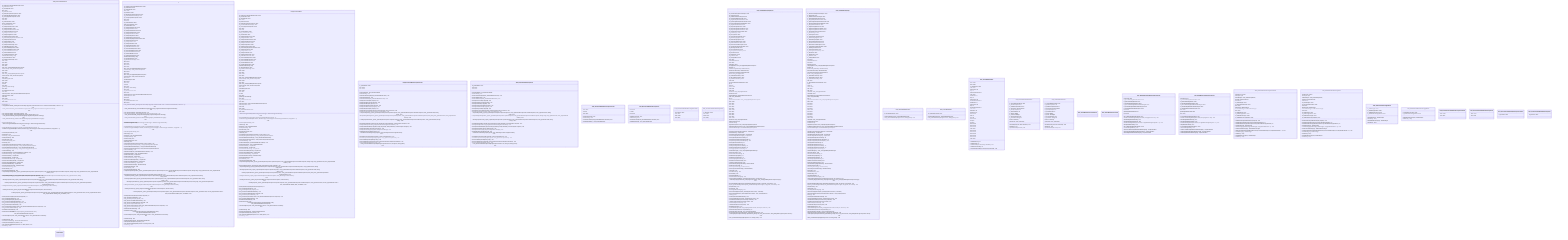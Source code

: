 classDiagram

    class SCR_BaseGameModeClass {
	    - m_OnResourceTypeEnabledChanged: return
	    - m_eGameState: return
	    - m_fTimeElapsed: return
	    - time: return
	    - m_bIsHosted: return
	    - m_pRespawnSystemComponent: return
	    - m_pGameModeHealthSettings: return
	    - m_ScoringSystemComponent: return
	    - true: return
	    - null: return
	    - m_pGameEndData: return
	    - Event_OnGameStart: return
	    - m_OnGameEnd: return
	    - m_OnPlayerAuditSuccess: return
	    - m_OnPlayerAuditFail: return
	    - m_OnPlayerAuditTimeouted: return
	    - m_OnPlayerAuditRevived: return
	    - m_OnPlayerConnected: return
	    - m_OnPlayerRegistered: return
	    - m_OnPlayerDisconnected: return
	    - m_OnPostCompPlayerDisconnected: return
	    - m_OnPlayerSpawned: return
	    - m_OnPlayerKilled: return
	    - m_OnPlayerDeleted: return
	    - m_OnPlayerRoleChange: return
	    - m_OnWorldPostProcess: return
	    - m_OnControllableSpawned: return
	    - m_OnControllableDestroyed: return
	    - m_OnControllableDeleted: return
	    - m_OnGameModeEnd: return
	    - m_GameEndTimeStamp: return
	    - autoReloadTimeString: string
	    - m_fAutoReloadTime: return
	    - m_bAllowFactionChange: return
	    - false: return
	    - true: return
	    - false: return
	    - true: return
	    - base: SCR_CampaignMilitaryBaseComponent
	    - resourceComp: SCR_ResourceComponent
	    - false: return
	    - true: return
	    - base: SCR_CampaignMilitaryBaseComponent
	    - resourceComp: SCR_ResourceComponent
	    - false: return
	    - availableSupplies: float
	    - false: return
	    - true: return
	    - 0: return
	    - true: return
	    - gameFlags: EGameFlags
	    - true: return
	    - m_bAllowControls: return
	    - true: return
	    - stateComponent: SCR_BaseGameModeStateComponent
	    - stateComponent: return
	    - null: return
	    - false: return
	    - m_OnPreloadFinished: return
	    - false: return
	    + IsRunning() or
	    + SCR_BaseGameMode_OnPlayerDisconnected(int playerId, KickCauseCode cause = KickCauseCode.NONE, int timeout = -1) void
	    + SCR_BaseGameMode_OnControllableDestroyed(notnull SCR_InstigatorContextData instigatorContextData) void
	    + SCR_BaseGameMode_PlayerId(int playerId) void
	    + SCR_BaseGameMode_PlayerIdAndEntity(int playerId, IEntity player) void
	    + SCR_BaseGameMode_OnPlayerRoleChanged(int playerId, EPlayerRole roleFlags) void
	    + SCR_BaseGameMode_OnResourceEnabledChanged(array disabledResourceTypes) void
	    + OnPreloadFinished() void
	    + IsResourceTypeEnabled(EResourceType resourceType = EResourceType.SUPPLIES) bool
	    + GetDisabledResourceTypes(inout notnull array disabledResourceTypes) int
	    + SetResourceTypeEnabled(bool enable, EResourceType resourceType = EResourceType.SUPPLIES, int playerID = -1) void
	    + CanStartSpawnPreload() bool
	    + IsRunning() bool
	    + GetState() SCR_EGameModeState
	    + GetElapsedTime() float
	    + GetTimeLimit() float
	    + GetRemainingTime() float
	    + IsHosted() bool
	    + CachePlayerSpawnPosition(int playerID, vector position) void
	    + GetRespawnSystemComponent() SCR_RespawnSystemComponent
	    + GetGameModeHealthSettings() SCR_GameModeHealthSettings
	    + GetScoringSystemComponent() SCR_BaseScoringSystemComponent
	    + StartGameMode() void
	    + EndGameMode(SCR_GameModeEndData endData) void
	    + GetEndGameData() SCR_GameModeEndData
	    + GetOnGameStart() ScriptInvoker
	    + GetOnGameEnd() ScriptInvoker
	    + GetOnWorldPostProcess() ScriptInvoker
	    + GetOnControllableSpawned() ScriptInvoker
	    + GetOnControllableDeleted() ScriptInvoker
	    + GetOnGameModeEnd() ScriptInvoker
	    + GetGameEndTimeStamp() WorldTimestamp
	    + GetAutoReloadDelay() float
	    + OnGameEnd() void
	    + IsFactionChangeAllowed() bool
	    + OnSpawnPlayerEntityFailure_S(SCR_SpawnRequestComponent requestComponent, SCR_SpawnHandlerComponent handlerComponent, IEntity entity, SCR_SpawnData data, SCR_ESpawnResult reason) void
	    + OnPlayerEntityChanged_S(int playerId, IEntity previousEntity, IEntity newEntity) void
	    + PreparePlayerEntity_S(SCR_SpawnRequestComponent requestComponent, SCR_SpawnHandlerComponent handlerComponent, SCR_SpawnData data, IEntity entity) bool
	    + OnPlayerSpawnFinalize_S(SCR_SpawnRequestComponent requestComponent, SCR_SpawnHandlerComponent handlerComponent, SCR_SpawnData data, IEntity entity) void
	    + OnPlayerSpawnOnPoint_S(SCR_SpawnRequestComponent requestComponent, SCR_SpawnHandlerComponent handlerComponent, IEntity entity, SCR_SpawnPointSpawnData spawnPointData) void
	    + OnPlayerLoadoutSet_S(SCR_PlayerLoadoutComponent loadoutComponent, SCR_BasePlayerLoadout loadout) void
	    + OnPlayerFactionSet_S(SCR_PlayerFactionAffiliationComponent factionComponent, Faction faction) void
	    + CanPlayerSpawn_S(SCR_SpawnRequestComponent requestComponent, SCR_SpawnHandlerComponent handlerComponent, SCR_SpawnData data, out SCR_ESpawnResult result = SCR_ESpawnResult.SPAWN_NOT_ALLOWED) bool
	    + GetPlayerRemainingRespawnTime(int playerID) int
	    + Diag_DrawPlayersWindow() void
	    + Diag_DrawPlayerInfo(int playerId) void
	    + Diag_DrawControlledEntitiesWindow() void
	    + Diag_DrawControlledEntityInfo(int playerId) void
	    + Diag_DrawComponentsWindow() void
	    + Diag_DrawComponentInfo(int index, SCR_BaseGameModeComponent component) void
	    + Diag_DrawGameModeWindow() void
	    + HandleOnTasksInitialized() void
	    + GetAllowControls() bool
	    + GetStateComponent(SCR_EGameModeState state) SCR_BaseGameModeStateComponent
	    + PauseGame(bool pause, SCR_EPauseReason reason = SCR_EPauseReason.SYSTEM) bool
	    + CanBePaused() bool
	    + GetOnPreloadFinished() OnPreloadFinishedInvoker
	    + StartSpawnPreload(vector position) void
	    + SCR_BaseGameMode(IEntitySource src, IEntity parent) void
	    + GetGame() return
    }
    class it {
	    - m_OnResourceTypeEnabledChanged: return
	    - m_eGameState: return
	    - m_fTimeElapsed: return
	    - time: return
	    - m_bIsHosted: return
	    - m_pRespawnSystemComponent: return
	    - m_pGameModeHealthSettings: return
	    - m_ScoringSystemComponent: return
	    - true: return
	    - null: return
	    - m_pGameEndData: return
	    - Event_OnGameStart: return
	    - m_OnGameEnd: return
	    - m_OnPlayerAuditSuccess: return
	    - m_OnPlayerAuditFail: return
	    - m_OnPlayerAuditTimeouted: return
	    - m_OnPlayerAuditRevived: return
	    - m_OnPlayerConnected: return
	    - m_OnPlayerRegistered: return
	    - m_OnPlayerDisconnected: return
	    - m_OnPostCompPlayerDisconnected: return
	    - m_OnPlayerSpawned: return
	    - m_OnPlayerKilled: return
	    - m_OnPlayerDeleted: return
	    - m_OnPlayerRoleChange: return
	    - m_OnWorldPostProcess: return
	    - m_OnControllableSpawned: return
	    - m_OnControllableDestroyed: return
	    - m_OnControllableDeleted: return
	    - m_OnGameModeEnd: return
	    - m_GameEndTimeStamp: return
	    - autoReloadTimeString: string
	    - m_fAutoReloadTime: return
	    - m_bAllowFactionChange: return
	    - false: return
	    - true: return
	    - false: return
	    - true: return
	    - base: SCR_CampaignMilitaryBaseComponent
	    - resourceComp: SCR_ResourceComponent
	    - false: return
	    - true: return
	    - base: SCR_CampaignMilitaryBaseComponent
	    - resourceComp: SCR_ResourceComponent
	    - false: return
	    - availableSupplies: float
	    - false: return
	    - true: return
	    - 0: return
	    - true: return
	    - gameFlags: EGameFlags
	    - true: return
	    - m_bAllowControls: return
	    - true: return
	    - stateComponent: SCR_BaseGameModeStateComponent
	    - stateComponent: return
	    - null: return
	    - false: return
	    - m_OnPreloadFinished: return
	    - false: return
	    + SCR_BaseGameMode_OnPlayerDisconnected(int playerId, KickCauseCode cause = KickCauseCode.NONE, int timeout = -1) void
	    + SCR_BaseGameMode_OnControllableDestroyed(notnull SCR_InstigatorContextData instigatorContextData) void
	    + SCR_BaseGameMode_PlayerId(int playerId) void
	    + SCR_BaseGameMode_PlayerIdAndEntity(int playerId, IEntity player) void
	    + SCR_BaseGameMode_OnPlayerRoleChanged(int playerId, EPlayerRole roleFlags) void
	    + SCR_BaseGameMode_OnResourceEnabledChanged(array disabledResourceTypes) void
	    + OnPreloadFinished() void
	    + IsResourceTypeEnabled(EResourceType resourceType = EResourceType.SUPPLIES) bool
	    + GetDisabledResourceTypes(inout notnull array disabledResourceTypes) int
	    + SetResourceTypeEnabled(bool enable, EResourceType resourceType = EResourceType.SUPPLIES, int playerID = -1) void
	    + CanStartSpawnPreload() bool
	    + IsRunning() bool
	    + GetState() SCR_EGameModeState
	    + GetElapsedTime() float
	    + GetTimeLimit() float
	    + GetRemainingTime() float
	    + IsHosted() bool
	    + CachePlayerSpawnPosition(int playerID, vector position) void
	    + GetRespawnSystemComponent() SCR_RespawnSystemComponent
	    + GetGameModeHealthSettings() SCR_GameModeHealthSettings
	    + GetScoringSystemComponent() SCR_BaseScoringSystemComponent
	    + StartGameMode() void
	    + EndGameMode(SCR_GameModeEndData endData) void
	    + GetEndGameData() SCR_GameModeEndData
	    + GetOnGameStart() ScriptInvoker
	    + GetOnGameEnd() ScriptInvoker
	    + GetOnWorldPostProcess() ScriptInvoker
	    + GetOnControllableSpawned() ScriptInvoker
	    + GetOnControllableDeleted() ScriptInvoker
	    + GetOnGameModeEnd() ScriptInvoker
	    + GetGameEndTimeStamp() WorldTimestamp
	    + GetAutoReloadDelay() float
	    + OnGameEnd() void
	    + IsFactionChangeAllowed() bool
	    + OnSpawnPlayerEntityFailure_S(SCR_SpawnRequestComponent requestComponent, SCR_SpawnHandlerComponent handlerComponent, IEntity entity, SCR_SpawnData data, SCR_ESpawnResult reason) void
	    + OnPlayerEntityChanged_S(int playerId, IEntity previousEntity, IEntity newEntity) void
	    + PreparePlayerEntity_S(SCR_SpawnRequestComponent requestComponent, SCR_SpawnHandlerComponent handlerComponent, SCR_SpawnData data, IEntity entity) bool
	    + OnPlayerSpawnFinalize_S(SCR_SpawnRequestComponent requestComponent, SCR_SpawnHandlerComponent handlerComponent, SCR_SpawnData data, IEntity entity) void
	    + OnPlayerSpawnOnPoint_S(SCR_SpawnRequestComponent requestComponent, SCR_SpawnHandlerComponent handlerComponent, IEntity entity, SCR_SpawnPointSpawnData spawnPointData) void
	    + OnPlayerLoadoutSet_S(SCR_PlayerLoadoutComponent loadoutComponent, SCR_BasePlayerLoadout loadout) void
	    + OnPlayerFactionSet_S(SCR_PlayerFactionAffiliationComponent factionComponent, Faction faction) void
	    + CanPlayerSpawn_S(SCR_SpawnRequestComponent requestComponent, SCR_SpawnHandlerComponent handlerComponent, SCR_SpawnData data, out SCR_ESpawnResult result = SCR_ESpawnResult.SPAWN_NOT_ALLOWED) bool
	    + GetPlayerRemainingRespawnTime(int playerID) int
	    + Diag_DrawPlayersWindow() void
	    + Diag_DrawPlayerInfo(int playerId) void
	    + Diag_DrawControlledEntitiesWindow() void
	    + Diag_DrawControlledEntityInfo(int playerId) void
	    + Diag_DrawComponentsWindow() void
	    + Diag_DrawComponentInfo(int index, SCR_BaseGameModeComponent component) void
	    + Diag_DrawGameModeWindow() void
	    + HandleOnTasksInitialized() void
	    + GetAllowControls() bool
	    + GetStateComponent(SCR_EGameModeState state) SCR_BaseGameModeStateComponent
	    + PauseGame(bool pause, SCR_EPauseReason reason = SCR_EPauseReason.SYSTEM) bool
	    + CanBePaused() bool
	    + GetOnPreloadFinished() OnPreloadFinishedInvoker
	    + StartSpawnPreload(vector position) void
	    + SCR_BaseGameMode(IEntitySource src, IEntity parent) void
	    + GetGame() return
    }
    class SCR_BaseGameMode {
	    - m_OnResourceTypeEnabledChanged: return
	    - m_eGameState: return
	    - m_fTimeElapsed: return
	    - time: return
	    - m_bIsHosted: return
	    - m_pRespawnSystemComponent: return
	    - m_pGameModeHealthSettings: return
	    - m_ScoringSystemComponent: return
	    - true: return
	    - null: return
	    - m_pGameEndData: return
	    - Event_OnGameStart: return
	    - m_OnGameEnd: return
	    - m_OnPlayerAuditSuccess: return
	    - m_OnPlayerAuditFail: return
	    - m_OnPlayerAuditTimeouted: return
	    - m_OnPlayerAuditRevived: return
	    - m_OnPlayerConnected: return
	    - m_OnPlayerRegistered: return
	    - m_OnPlayerDisconnected: return
	    - m_OnPostCompPlayerDisconnected: return
	    - m_OnPlayerSpawned: return
	    - m_OnPlayerKilled: return
	    - m_OnPlayerDeleted: return
	    - m_OnPlayerRoleChange: return
	    - m_OnWorldPostProcess: return
	    - m_OnControllableSpawned: return
	    - m_OnControllableDestroyed: return
	    - m_OnControllableDeleted: return
	    - m_OnGameModeEnd: return
	    - m_GameEndTimeStamp: return
	    - autoReloadTimeString: string
	    - m_fAutoReloadTime: return
	    - m_bAllowFactionChange: return
	    - false: return
	    - true: return
	    - false: return
	    - true: return
	    - base: SCR_CampaignMilitaryBaseComponent
	    - resourceComp: SCR_ResourceComponent
	    - false: return
	    - true: return
	    - base: SCR_CampaignMilitaryBaseComponent
	    - resourceComp: SCR_ResourceComponent
	    - false: return
	    - availableSupplies: float
	    - false: return
	    - true: return
	    - 0: return
	    - true: return
	    - gameFlags: EGameFlags
	    - true: return
	    - m_bAllowControls: return
	    - true: return
	    - stateComponent: SCR_BaseGameModeStateComponent
	    - stateComponent: return
	    - null: return
	    - false: return
	    - m_OnPreloadFinished: return
	    - false: return
	    + IsResourceTypeEnabled(EResourceType resourceType = EResourceType.SUPPLIES) bool
	    + GetDisabledResourceTypes(inout notnull array disabledResourceTypes) int
	    + SetResourceTypeEnabled(bool enable, EResourceType resourceType = EResourceType.SUPPLIES, int playerID = -1) void
	    + CanStartSpawnPreload() bool
	    + IsRunning() bool
	    + GetState() SCR_EGameModeState
	    + GetElapsedTime() float
	    + GetTimeLimit() float
	    + GetRemainingTime() float
	    + IsHosted() bool
	    + CachePlayerSpawnPosition(int playerID, vector position) void
	    + GetRespawnSystemComponent() SCR_RespawnSystemComponent
	    + GetGameModeHealthSettings() SCR_GameModeHealthSettings
	    + GetScoringSystemComponent() SCR_BaseScoringSystemComponent
	    + StartGameMode() void
	    + EndGameMode(SCR_GameModeEndData endData) void
	    + GetEndGameData() SCR_GameModeEndData
	    + GetOnGameStart() ScriptInvoker
	    + GetOnGameEnd() ScriptInvoker
	    + GetOnWorldPostProcess() ScriptInvoker
	    + GetOnControllableSpawned() ScriptInvoker
	    + GetOnControllableDeleted() ScriptInvoker
	    + GetOnGameModeEnd() ScriptInvoker
	    + GetGameEndTimeStamp() WorldTimestamp
	    + GetAutoReloadDelay() float
	    + OnGameEnd() void
	    + IsFactionChangeAllowed() bool
	    + OnSpawnPlayerEntityFailure_S(SCR_SpawnRequestComponent requestComponent, SCR_SpawnHandlerComponent handlerComponent, IEntity entity, SCR_SpawnData data, SCR_ESpawnResult reason) void
	    + OnPlayerEntityChanged_S(int playerId, IEntity previousEntity, IEntity newEntity) void
	    + PreparePlayerEntity_S(SCR_SpawnRequestComponent requestComponent, SCR_SpawnHandlerComponent handlerComponent, SCR_SpawnData data, IEntity entity) bool
	    + OnPlayerSpawnFinalize_S(SCR_SpawnRequestComponent requestComponent, SCR_SpawnHandlerComponent handlerComponent, SCR_SpawnData data, IEntity entity) void
	    + OnPlayerSpawnOnPoint_S(SCR_SpawnRequestComponent requestComponent, SCR_SpawnHandlerComponent handlerComponent, IEntity entity, SCR_SpawnPointSpawnData spawnPointData) void
	    + OnPlayerLoadoutSet_S(SCR_PlayerLoadoutComponent loadoutComponent, SCR_BasePlayerLoadout loadout) void
	    + OnPlayerFactionSet_S(SCR_PlayerFactionAffiliationComponent factionComponent, Faction faction) void
	    + CanPlayerSpawn_S(SCR_SpawnRequestComponent requestComponent, SCR_SpawnHandlerComponent handlerComponent, SCR_SpawnData data, out SCR_ESpawnResult result = SCR_ESpawnResult.SPAWN_NOT_ALLOWED) bool
	    + GetPlayerRemainingRespawnTime(int playerID) int
	    + Diag_DrawPlayersWindow() void
	    + Diag_DrawPlayerInfo(int playerId) void
	    + Diag_DrawControlledEntitiesWindow() void
	    + Diag_DrawControlledEntityInfo(int playerId) void
	    + Diag_DrawComponentsWindow() void
	    + Diag_DrawComponentInfo(int index, SCR_BaseGameModeComponent component) void
	    + Diag_DrawGameModeWindow() void
	    + HandleOnTasksInitialized() void
	    + GetAllowControls() bool
	    + GetStateComponent(SCR_EGameModeState state) SCR_BaseGameModeStateComponent
	    + PauseGame(bool pause, SCR_EPauseReason reason = SCR_EPauseReason.SYSTEM) bool
	    + CanBePaused() bool
	    + GetOnPreloadFinished() OnPreloadFinishedInvoker
	    + StartSpawnPreload(vector position) void
	    + SCR_BaseGameMode(IEntitySource src, IEntity parent) void
	    + GetGame() return
    }
    class SCR_BaseGameModeComponentClass {
	    - m_pGameMode: return
	    - true: return
	    - true: return
	    + GetGameMode() SCR_BaseGameMode
	    + OnGameEnd() void
	    + OnGameStateChanged(SCR_EGameModeState state) void
	    + OnGameModeStart() void
	    + OnGameModeEnd(SCR_GameModeEndData data) void
	    + OnPlayerConnected(int playerId) void
	    + OnPlayerAuditSuccess(int playerId) void
	    + OnPlayerAuditFail(int playerId) void
	    + OnPlayerAuditTimeouted(int playerId) void
	    + OnPlayerAuditRevived(int playerId) void
	    + OnPlayerRegistered(int playerId) void
	    + OnPlayerDisconnected(int playerId, KickCauseCode cause, int timeout) void
	    + OnPlayerSpawned(int playerId, IEntity controlledEntity) void
	    + PreparePlayerEntity_S(SCR_SpawnRequestComponent requestComponent, SCR_SpawnHandlerComponent handlerComponent, SCR_SpawnData data, IEntity entity) bool
	    + OnSpawnPlayerEntityFailure_S(SCR_SpawnRequestComponent requestComponent, SCR_SpawnHandlerComponent handlerComponent, IEntity entity, SCR_SpawnData data, SCR_ESpawnResult reason) void
	    + OnPlayerSpawnFinalize_S(SCR_SpawnRequestComponent requestComponent, SCR_SpawnHandlerComponent handlerComponent, SCR_SpawnData data, IEntity entity) void
	    + HandlePlayerKilled(int playerId, IEntity playerEntity, IEntity killerEntity, notnull Instigator instigator) bool
	    + OnPlayerKilled(notnull SCR_InstigatorContextData instigatorContextData) void
	    + OnPlayerKilledHandled(int playerId, IEntity playerEntity, IEntity killerEntity, notnull Instigator instigator) void
	    + OnPlayerDeleted(int playerId, IEntity player) void
	    + OnPlayerRoleChange(int playerId, EPlayerRole roleFlags) void
	    + OnWorldPostProcess(World world) void
	    + HandleOnLoadoutAssigned(int playerID, SCR_BasePlayerLoadout assignedLoadout) void
	    + HandleOnFactionAssigned(int playerID, Faction assignedFaction) void
	    + HandleOnSpawnPointAssigned(int playerID, SCR_SpawnPoint spawnPoint) void
	    + OnControllableSpawned(IEntity entity) void
	    + OnControllableDestroyed(notnull SCR_InstigatorContextData instigatorContextData) void
	    + OnControllableDeleted(IEntity entity) void
	    + SCR_BaseGameModeComponent(IEntityComponentSource src, IEntity ent, IEntity parent) void
    }
    class SCR_BaseGameModeComponent {
	    - m_pGameMode: return
	    - true: return
	    - true: return
	    + GetGameMode() SCR_BaseGameMode
	    + OnGameEnd() void
	    + OnGameStateChanged(SCR_EGameModeState state) void
	    + OnGameModeStart() void
	    + OnGameModeEnd(SCR_GameModeEndData data) void
	    + OnPlayerConnected(int playerId) void
	    + OnPlayerAuditSuccess(int playerId) void
	    + OnPlayerAuditFail(int playerId) void
	    + OnPlayerAuditTimeouted(int playerId) void
	    + OnPlayerAuditRevived(int playerId) void
	    + OnPlayerRegistered(int playerId) void
	    + OnPlayerDisconnected(int playerId, KickCauseCode cause, int timeout) void
	    + OnPlayerSpawned(int playerId, IEntity controlledEntity) void
	    + PreparePlayerEntity_S(SCR_SpawnRequestComponent requestComponent, SCR_SpawnHandlerComponent handlerComponent, SCR_SpawnData data, IEntity entity) bool
	    + OnSpawnPlayerEntityFailure_S(SCR_SpawnRequestComponent requestComponent, SCR_SpawnHandlerComponent handlerComponent, IEntity entity, SCR_SpawnData data, SCR_ESpawnResult reason) void
	    + OnPlayerSpawnFinalize_S(SCR_SpawnRequestComponent requestComponent, SCR_SpawnHandlerComponent handlerComponent, SCR_SpawnData data, IEntity entity) void
	    + HandlePlayerKilled(int playerId, IEntity playerEntity, IEntity killerEntity, notnull Instigator instigator) bool
	    + OnPlayerKilled(notnull SCR_InstigatorContextData instigatorContextData) void
	    + OnPlayerKilledHandled(int playerId, IEntity playerEntity, IEntity killerEntity, notnull Instigator instigator) void
	    + OnPlayerDeleted(int playerId, IEntity player) void
	    + OnPlayerRoleChange(int playerId, EPlayerRole roleFlags) void
	    + OnWorldPostProcess(World world) void
	    + HandleOnLoadoutAssigned(int playerID, SCR_BasePlayerLoadout assignedLoadout) void
	    + HandleOnFactionAssigned(int playerID, Faction assignedFaction) void
	    + HandleOnSpawnPointAssigned(int playerID, SCR_SpawnPoint spawnPoint) void
	    + OnControllableSpawned(IEntity entity) void
	    + OnControllableDestroyed(notnull SCR_InstigatorContextData instigatorContextData) void
	    + OnControllableDeleted(IEntity entity) void
	    + SCR_BaseGameModeComponent(IEntityComponentSource src, IEntity ent, IEntity parent) void
    }
    class SCR_BaseGameModeStateComponentClass {
	    - true: return
	    - 0: return
	    - true: return
	    + GetAllowControls() bool
	    + GetDuration() float
	    + CanAdvanceState(SCR_EGameModeState nextState) bool
	    + GetAffiliatedState() SCR_EGameModeState
    }
    class SCR_BaseGameModeStateComponent {
	    - true: return
	    - 0: return
	    - true: return
	    + GetAllowControls() bool
	    + GetDuration() float
	    + CanAdvanceState(SCR_EGameModeState nextState) bool
	    + GetAffiliatedState() SCR_EGameModeState
    }
    class SCR_GameGameModeStateComponentClass {
	    - m_fDuration: return
	    - true: return
	    - false: return
	    - true: return
    }
    class SCR_GameGameModeStateComponent {
	    - m_fDuration: return
	    - true: return
	    - false: return
	    - true: return
    }
    class SCR_GameModeCampaignClass {
	    - m_OnFactionAssignedLocalPlayer: return
	    - m_OnStarted: return
	    - m_OnMatchSituationChanged: return
	    - m_OnCallsignOffsetChanged: return
	    - m_iSuppliesReplenishThreshold: return
	    - m_iQuickSuppliesReplenishThreshold: return
	    - m_fQuickSuppliesReplenishMultiplier: return
	    - m_iSuppliesArrivalInterval: return
	    - m_iRegularSuppliesIncome: return
	    - m_iRegularSuppliesIncomeBase: return
	    - m_iRegularSuppliesIncomeExtra: return
	    - m_iSupplyDepotIconThreshold: return
	    - m_BaseManager: return
	    - m_fVictoryTimer: return
	    - m_iControlPointsThreshold: return
	    - m_iMinStartingSupplies: return
	    - m_iMaxStartingSupplies: return
	    - m_iStartingSuppliesInterval: return
	    - m_bRemnantsStateLoaded: return
	    - m_bIsSessionLoadInProgress: return
	    - m_sSeekDestroyWaypointPrefab: return
	    - m_iWinningFactionId: return
	    - m_fVictoryTimestamp: return
	    - m_fVictoryPauseTimestamp: return
	    - m_bIsTutorial: return
	    - m_bMatchOver: return
	    - m_bStarted: return
	    - m_iCallsignOffset: return
	    - true: return
	    - activeBasesTotal: int
	    - true: return
	    - baseName: string
	    - campaignBase: SCR_CampaignMilitaryBaseComponent
	    - listIndex: int
	    - lowestVictoryTimestamp: WorldTimestamp
	    - blockPauseTimestamp: WorldTimestamp
	    - actualVictoryTimestamp: WorldTimestamp
	    - winner: SCR_CampaignFaction
	    - m_sINDFORFactionKey: return
	    - m_sBLUFORFactionKey: return
	    - m_sOPFORFactionKey: return
	    - null: return
	    - m_bIgnoreMinimumVehicleRank: return
	    - xp: int
	    - count: int
	    - count: return
	    - null: return
	    - null: return
	    - clientData: SCR_CampaignClientData
	    - clientData: return
	    - damageManager: DamageManagerComponent
	    - radio: SCR_ERadioMsg
	    - key: int
	    - spawnPointParentBase: SCR_CampaignMilitaryBaseComponent
	    - false: return
	    - true: return
	    - true: return
	    - true: return
	    - true: return
	    - false: return
	    - true: return
	    - true: return
	    - true: return
	    - true: return
	    - false: return
	    - clientData: SCR_CampaignClientData
	    - fuelDepotNearby: bool
	    - truckBed: IEntity
	    - suppliesComponent: SCR_CampaignSuppliesComponent
	    - mobileAssemblyComponent: SCR_CampaignMobileAssemblyComponent
	    - eventHandlerManager: EventHandlerManagerComponent
	    + GetOnFactionAssignedLocalPlayer() ScriptInvoker
	    + GetOnStarted() ScriptInvoker
	    + GetOnMatchSituationChanged() ScriptInvoker
	    + GetOnCallsignOffsetChanged() ScriptInvoker
	    + GetSuppliesReplenishThreshold() int
	    + GetQuickSuppliesReplenishThreshold() int
	    + GetQuickSuppliesReplenishMultiplier() float
	    + GetSuppliesArrivalInterval() int
	    + GetRegularSuppliesIncome() int
	    + GetRegularSuppliesIncomeBase() int
	    + GetRegularSuppliesIncomeExtra() int
	    + GetSupplyDepotIconThreshold() int
	    + GetBaseManager() SCR_CampaignMilitaryBaseManager
	    + GetVictoryTimer() float
	    + GetControlPointTreshold() int
	    + GetMinStartingSupplies() int
	    + GetMaxStartingSupplies() int
	    + GetStartingSuppliesInterval() int
	    + WasRemnantsStateLoaded() bool
	    + IsSessionLoadInProgress() bool
	    + GetSeekDestroyWaypointPrefab() ResourceName
	    + GetWinningFactionId() int
	    + GetVictoryTimestamp() WorldTimestamp
	    + GetVictoryPauseTimestamp() WorldTimestamp
	    + IsTutorial() bool
	    + GetIsMatchOver() bool
	    + HasStarted() bool
	    + GetCallsignOffset() int
	    + OnMatchSituationChanged() void
	    + SetControlPointsHeld(SCR_CampaignFaction faction, int newCount) void
	    + SetPrimaryTarget(notnull SCR_CampaignFaction faction, SCR_CampaignMilitaryBaseComponent target) void
	    + BroadcastMHQFeedback(SCR_EMobileAssemblyStatus msgID, int playerID, int factionID) void
	    + RpcDo_BroadcastMHQFeedback(SCR_EMobileAssemblyStatus msgID, int playerID, int factionID) void
	    + RequestStart() void
	    + OnStarted() void
	    + OnCallsignOffsetChanged() void
	    + GetFactionKeyByEnum(SCR_ECampaignFaction faction) FactionKey
	    + GetFactionByEnum(SCR_ECampaignFaction faction) SCR_CampaignFaction
	    + IsProxy() bool
	    + CanRequestVehicleWithoutRank() bool
	    + StoreLoadedData(notnull SCR_CampaignStruct struct) void
	    + StoreRemnantsStates(out notnull array outEntries) void
	    + LoadRemnantsStates(notnull array entries) void
	    + SetIsTutorial(bool isTutorial) void
	    + LoadClientData(notnull array data) void
	    + WriteAllClientsData() void
	    + SpawnMobileHQ(notnull SCR_CampaignFaction faction, vector pos, vector rot) void
	    + GetClientsData(notnull out array dataArray) int
	    + GetClientData(int playerId) SCR_CampaignClientData
	    + OnSpawnPointFactionAssigned(SCR_SpawnPoint spawnpoint) void
	    + OnEntityRequested(notnull IEntity spawnedEntity, IEntity user, SCR_Faction faction, SCR_MilitaryBaseLogicComponent service) void
	    + SCR_GameModeCampaign(IEntitySource src, IEntity parent) void
    }
    class SCR_GameModeCampaign {
	    - m_OnFactionAssignedLocalPlayer: return
	    - m_OnStarted: return
	    - m_OnMatchSituationChanged: return
	    - m_OnCallsignOffsetChanged: return
	    - m_iSuppliesReplenishThreshold: return
	    - m_iQuickSuppliesReplenishThreshold: return
	    - m_fQuickSuppliesReplenishMultiplier: return
	    - m_iSuppliesArrivalInterval: return
	    - m_iRegularSuppliesIncome: return
	    - m_iRegularSuppliesIncomeBase: return
	    - m_iRegularSuppliesIncomeExtra: return
	    - m_iSupplyDepotIconThreshold: return
	    - m_BaseManager: return
	    - m_fVictoryTimer: return
	    - m_iControlPointsThreshold: return
	    - m_iMinStartingSupplies: return
	    - m_iMaxStartingSupplies: return
	    - m_iStartingSuppliesInterval: return
	    - m_bRemnantsStateLoaded: return
	    - m_bIsSessionLoadInProgress: return
	    - m_sSeekDestroyWaypointPrefab: return
	    - m_iWinningFactionId: return
	    - m_fVictoryTimestamp: return
	    - m_fVictoryPauseTimestamp: return
	    - m_bIsTutorial: return
	    - m_bMatchOver: return
	    - m_bStarted: return
	    - m_iCallsignOffset: return
	    - true: return
	    - activeBasesTotal: int
	    - true: return
	    - baseName: string
	    - campaignBase: SCR_CampaignMilitaryBaseComponent
	    - listIndex: int
	    - lowestVictoryTimestamp: WorldTimestamp
	    - blockPauseTimestamp: WorldTimestamp
	    - actualVictoryTimestamp: WorldTimestamp
	    - winner: SCR_CampaignFaction
	    - m_sINDFORFactionKey: return
	    - m_sBLUFORFactionKey: return
	    - m_sOPFORFactionKey: return
	    - null: return
	    - m_bIgnoreMinimumVehicleRank: return
	    - xp: int
	    - count: int
	    - count: return
	    - null: return
	    - null: return
	    - clientData: SCR_CampaignClientData
	    - clientData: return
	    - damageManager: DamageManagerComponent
	    - radio: SCR_ERadioMsg
	    - key: int
	    - spawnPointParentBase: SCR_CampaignMilitaryBaseComponent
	    - false: return
	    - true: return
	    - true: return
	    - true: return
	    - true: return
	    - false: return
	    - true: return
	    - true: return
	    - true: return
	    - true: return
	    - false: return
	    - clientData: SCR_CampaignClientData
	    - fuelDepotNearby: bool
	    - truckBed: IEntity
	    - suppliesComponent: SCR_CampaignSuppliesComponent
	    - mobileAssemblyComponent: SCR_CampaignMobileAssemblyComponent
	    - eventHandlerManager: EventHandlerManagerComponent
	    + GetOnFactionAssignedLocalPlayer() ScriptInvoker
	    + GetOnStarted() ScriptInvoker
	    + GetOnMatchSituationChanged() ScriptInvoker
	    + GetOnCallsignOffsetChanged() ScriptInvoker
	    + GetSuppliesReplenishThreshold() int
	    + GetQuickSuppliesReplenishThreshold() int
	    + GetQuickSuppliesReplenishMultiplier() float
	    + GetSuppliesArrivalInterval() int
	    + GetRegularSuppliesIncome() int
	    + GetRegularSuppliesIncomeBase() int
	    + GetRegularSuppliesIncomeExtra() int
	    + GetSupplyDepotIconThreshold() int
	    + GetBaseManager() SCR_CampaignMilitaryBaseManager
	    + GetVictoryTimer() float
	    + GetControlPointTreshold() int
	    + GetMinStartingSupplies() int
	    + GetMaxStartingSupplies() int
	    + GetStartingSuppliesInterval() int
	    + WasRemnantsStateLoaded() bool
	    + IsSessionLoadInProgress() bool
	    + GetSeekDestroyWaypointPrefab() ResourceName
	    + GetWinningFactionId() int
	    + GetVictoryTimestamp() WorldTimestamp
	    + GetVictoryPauseTimestamp() WorldTimestamp
	    + IsTutorial() bool
	    + GetIsMatchOver() bool
	    + HasStarted() bool
	    + GetCallsignOffset() int
	    + OnMatchSituationChanged() void
	    + SetControlPointsHeld(SCR_CampaignFaction faction, int newCount) void
	    + SetPrimaryTarget(notnull SCR_CampaignFaction faction, SCR_CampaignMilitaryBaseComponent target) void
	    + BroadcastMHQFeedback(SCR_EMobileAssemblyStatus msgID, int playerID, int factionID) void
	    + RpcDo_BroadcastMHQFeedback(SCR_EMobileAssemblyStatus msgID, int playerID, int factionID) void
	    + RequestStart() void
	    + OnStarted() void
	    + OnCallsignOffsetChanged() void
	    + GetFactionKeyByEnum(SCR_ECampaignFaction faction) FactionKey
	    + GetFactionByEnum(SCR_ECampaignFaction faction) SCR_CampaignFaction
	    + IsProxy() bool
	    + CanRequestVehicleWithoutRank() bool
	    + StoreLoadedData(notnull SCR_CampaignStruct struct) void
	    + StoreRemnantsStates(out notnull array outEntries) void
	    + LoadRemnantsStates(notnull array entries) void
	    + SetIsTutorial(bool isTutorial) void
	    + LoadClientData(notnull array data) void
	    + WriteAllClientsData() void
	    + SpawnMobileHQ(notnull SCR_CampaignFaction faction, vector pos, vector rot) void
	    + GetClientsData(notnull out array dataArray) int
	    + GetClientData(int playerId) SCR_CampaignClientData
	    + OnSpawnPointFactionAssigned(SCR_SpawnPoint spawnpoint) void
	    + OnEntityRequested(notnull IEntity spawnedEntity, IEntity user, SCR_Faction faction, SCR_MilitaryBaseLogicComponent service) void
	    + SCR_GameModeCampaign(IEntitySource src, IEntity parent) void
    }
    class SCR_GameModeEditorClass {
	    - m_GameMasterTarget: return
	    + GetGameMasterTarget() EGameModeEditorTarget
	    + SCR_GameModeEditor(IEntitySource src, IEntity parent) void
    }
    class SCR_GameModeEditor {
	    - m_GameMasterTarget: return
	    + GetGameMasterTarget() EGameModeEditorTarget
	    + SCR_GameModeEditor(IEntitySource src, IEntity parent) void
    }
    class SCR_GameModeEndData {
	    - data: return
	    - data: return
	    - m_iEndReason: return
	    - true: return
	    - winnerCount: int
	    - tmp: int
	    - winnerFactionCount: int
	    - true: return
	    - endReason: int
	    - tmp: int
	    - winnerCount: int
	    - factionWinnerCount: int
	    - endReason: int
	    - winnerCount: int
	    - tmp: int
	    - factionWinnerCount: int
	    - true: return
	    - lhsReason: int
	    - rhsReason: int
	    - false: return
	    - lCnt: int
	    - rCnt: int
	    - false: return
	    - lTmp: int
	    - rTmp: int
	    - false: return
	    - false: return
	    - false: return
	    - true: return
	    - false: return
	    - false: return
	    - false: return
	    - false: return
	    - false: return
	    - true: return
	    + GetEndReason() int
	    + GetWinnerId() int
	    + GetWinnerIds(out notnull array winnerIds) void
	    + GetWinnerFactionId() int
	    + GetFactionWinnerIds(out notnull array winnerIds) void
    }
    class SCR_GameModeLastStandClass {
	    - m_TimeoutBetweenWaves: float
	    - m_InitialGroupsCount: int
	    - m_AddedGroupsPerRound: int
	    - m_GroupType: ResourceName
	    - m_iGroupsToSpawn: int
	    - m_iRoundNumber: int
	    - m_wRoot: Widget
	    - m_wText: TextWidget
	    - m_fCurrentTimeout: float
	    - m_AttackWP: AIWaypoint
	    - faction: FactionKey
	    - spawnPoint: SCR_SpawnPoint
	    + ShowHint(string text, float showTime) void
	    + HideHint() void
	    + SpawnEnemies(int round) void
    }
    class SCR_GameModeLastStand {
	    - m_TimeoutBetweenWaves: float
	    - m_InitialGroupsCount: int
	    - m_AddedGroupsPerRound: int
	    - m_GroupType: ResourceName
	    - m_iGroupsToSpawn: int
	    - m_iRoundNumber: int
	    - m_wRoot: Widget
	    - m_wText: TextWidget
	    - m_fCurrentTimeout: float
	    - m_AttackWP: AIWaypoint
	    - faction: FactionKey
	    - spawnPoint: SCR_SpawnPoint
	    + ShowHint(string text, float showTime) void
	    + HideHint() void
	    + SpawnEnemies(int round) void
    }
    class SCR_GameModeSectorControlClass {
    }
    class SCR_GameModeSectorControl {
    }
    class SCR_NightModeGameModeComponentClass {
	    - moonphase: float
	    - m_bLocalEditorNightModeEnabled: return
	    - m_bAllowGlobalNightMode: return
	    - m_bGlobalNightModeEnabled: return
	    - m_OnLocalEditorNightModeEnabledChanged: return
	    - m_OnGlobalNightModeEnabledChanged: return
	    - m_OnNightModeEnabledChanged: return
	    - true: return
	    - globalNightModeEnabled: bool
	    - true: return
	    + IsLocalEditorNightModeEnabled() bool
	    + EnableLocalEditorNightMode(bool enable, bool playSound = true) void
	    + IsGlobalNightModeAllowed() bool
	    + IsGlobalNightModeEnabled() bool
	    + EnableGlobalNightMode(bool enable, int nightModeChangerPlayerID = -1) void
	    + IsNightModeEnabled() bool
	    + IsLocalEditorNightModeEnabled() return
	    + CanEnableNightMode() bool
	    + GetOnLocalEditorNightModeEnabledChanged() ScriptInvokerBool
	    + GetOnGlobalNightModeEnabledChanged() ScriptInvokerBool
	    + GetOnNightModeEnabledChanged() ScriptInvokerBool
    }
    class SCR_NightModeGameModeComponent {
	    - moonphase: float
	    - m_bLocalEditorNightModeEnabled: return
	    - m_bAllowGlobalNightMode: return
	    - m_bGlobalNightModeEnabled: return
	    - m_OnLocalEditorNightModeEnabledChanged: return
	    - m_OnGlobalNightModeEnabledChanged: return
	    - m_OnNightModeEnabledChanged: return
	    - true: return
	    - globalNightModeEnabled: bool
	    - true: return
	    + IsLocalEditorNightModeEnabled() bool
	    + EnableLocalEditorNightMode(bool enable, bool playSound = true) void
	    + IsGlobalNightModeAllowed() bool
	    + IsGlobalNightModeEnabled() bool
	    + EnableGlobalNightMode(bool enable, int nightModeChangerPlayerID = -1) void
	    + IsNightModeEnabled() bool
	    + IsLocalEditorNightModeEnabled() return
	    + CanEnableNightMode() bool
	    + GetOnLocalEditorNightModeEnabledChanged() ScriptInvokerBool
	    + GetOnGlobalNightModeEnabledChanged() ScriptInvokerBool
	    + GetOnNightModeEnabledChanged() ScriptInvokerBool
    }
    class SCR_NotificationSenderComponentClass {
	    - victimFaction: Faction
	    - killerRplId: RplId
	    - editorManager: SCR_EditorManagerEntity
	    - groupInt: KickCauseGroup2
	    - reasonInt: int
	    - m_iKillFeedType: return
	    - m_iReceiveKillFeedType: return
	    - true: return
	    - killFeedType: EKillFeedType
	    - receiveKillFeedType: EKillFeedReceiveType
	    - true: return
	    - m_iKillfeedType: return
	    - m_sKillfeedTypeName: return
	    - m_iKillfeedreceiveType: return
	    - m_sKillfeedReceiveTypeName: return
	    + OnWeatherChangedNotification(int playerID) void
	    + GetKillFeedTypeNames(notnull array killFeedTypeNames) int
	    + GetKillFeedReceiveTypeNames(notnull array killFeedReceiveTypeNames) int
	    + GetKillFeedType() EKillFeedType
	    + SetKillFeedType(EKillFeedType killFeedType, int playerNotificationId = -1) void
	    + GetReceiveKillFeedType() EKillFeedReceiveType
	    + SetReceiveKillFeedType(EKillFeedReceiveType receiveKillFeedType, int playerNotificationId = -1) void
	    + GetKillfeedType() EKillFeedType
	    + GetName() string
	    + GetKillfeedReceiveType() EKillFeedType
	    + GetName() string
    }
    class SCR_NotificationSenderComponent {
	    - victimFaction: Faction
	    - killerRplId: RplId
	    - editorManager: SCR_EditorManagerEntity
	    - groupInt: KickCauseGroup2
	    - reasonInt: int
	    - m_iKillFeedType: return
	    - m_iReceiveKillFeedType: return
	    - true: return
	    - killFeedType: EKillFeedType
	    - receiveKillFeedType: EKillFeedReceiveType
	    - true: return
	    - m_iKillfeedType: return
	    - m_sKillfeedTypeName: return
	    - m_iKillfeedreceiveType: return
	    - m_sKillfeedReceiveTypeName: return
	    + OnWeatherChangedNotification(int playerID) void
	    + GetKillFeedTypeNames(notnull array killFeedTypeNames) int
	    + GetKillFeedReceiveTypeNames(notnull array killFeedReceiveTypeNames) int
	    + GetKillFeedType() EKillFeedType
	    + SetKillFeedType(EKillFeedType killFeedType, int playerNotificationId = -1) void
	    + GetReceiveKillFeedType() EKillFeedReceiveType
	    + SetReceiveKillFeedType(EKillFeedReceiveType receiveKillFeedType, int playerNotificationId = -1) void
	    + GetKillfeedType() EKillFeedType
	    + GetName() string
	    + GetKillfeedReceiveType() EKillFeedType
	    + GetName() string
    }
    class SCR_NotificationKillfeedTypeName {
	    - m_iKillfeedType: return
	    - m_sKillfeedTypeName: return
	    - m_iKillfeedreceiveType: return
	    - m_sKillfeedReceiveTypeName: return
	    + GetKillfeedType() EKillFeedType
	    + GetName() string
	    + GetKillfeedReceiveType() EKillFeedType
	    + GetName() string
    }
    class SCR_NotificationKillfeedreceiveTypeName {
	    - m_iKillfeedreceiveType: return
	    - m_sKillfeedReceiveTypeName: return
	    + GetKillfeedReceiveType() EKillFeedType
	    + GetName() string
    }
    class SCR_PostGameGameModeStateComponentClass {
	    - false: return
	    - true: return
    }
    class SCR_PostGameGameModeStateComponent {
	    - false: return
	    - true: return
    }
    class SCR_PreGameGameModeStateComponentClass {
	    - m_fDuration: return
    }
    class SCR_PreGameGameModeStateComponent {
	    - m_fDuration: return
    }
    class UntitledClass {
    }
    SCR_BaseGameModeClass -- UntitledClass